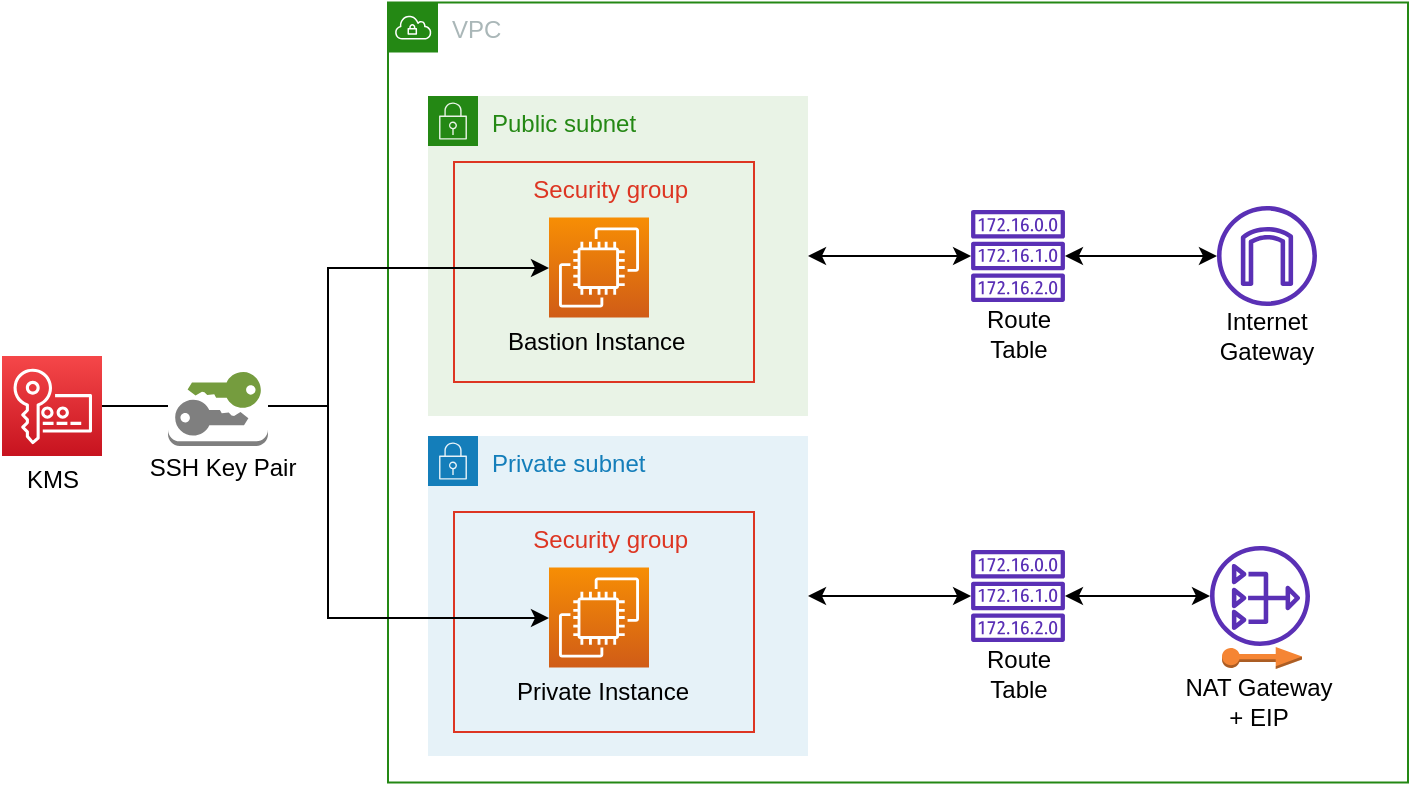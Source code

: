 <mxfile version="14.1.8" type="device"><diagram id="VrJSyCtyyk0UYBWMlAai" name="Page-1"><mxGraphModel dx="1086" dy="806" grid="1" gridSize="10" guides="1" tooltips="1" connect="1" arrows="1" fold="1" page="1" pageScale="1" pageWidth="850" pageHeight="1100" background="none" math="0" shadow="0"><root><mxCell id="0"/><mxCell id="1" parent="0"/><mxCell id="bcFsIT8lck_mqDseM0P0-5" value="" style="group" parent="1" vertex="1" connectable="0"><mxGeometry x="280" y="493.25" width="510" height="390" as="geometry"/></mxCell><mxCell id="lls4c6PotRuVWO8DvVIY-1" value="VPC" style="points=[[0,0],[0.25,0],[0.5,0],[0.75,0],[1,0],[1,0.25],[1,0.5],[1,0.75],[1,1],[0.75,1],[0.5,1],[0.25,1],[0,1],[0,0.75],[0,0.5],[0,0.25]];outlineConnect=0;gradientColor=none;html=1;whiteSpace=wrap;fontSize=12;fontStyle=0;shape=mxgraph.aws4.group;grIcon=mxgraph.aws4.group_vpc;strokeColor=#248814;fillColor=none;verticalAlign=top;align=left;spacingLeft=30;fontColor=#AAB7B8;dashed=0;" parent="bcFsIT8lck_mqDseM0P0-5" vertex="1"><mxGeometry width="510" height="390" as="geometry"/></mxCell><mxCell id="IHRR78HXV8qzn52dFFDT-18" value="" style="outlineConnect=0;fontColor=#232F3E;gradientColor=none;fillColor=#5A30B5;strokeColor=none;dashed=0;verticalLabelPosition=bottom;verticalAlign=top;align=center;html=1;fontSize=12;fontStyle=0;aspect=fixed;pointerEvents=1;shape=mxgraph.aws4.nat_gateway;" parent="bcFsIT8lck_mqDseM0P0-5" vertex="1"><mxGeometry x="411" y="271.75" width="50" height="50" as="geometry"/></mxCell><mxCell id="IHRR78HXV8qzn52dFFDT-19" value="NAT Gateway&lt;br&gt;+ EIP" style="text;html=1;resizable=0;autosize=1;align=center;verticalAlign=middle;points=[];fillColor=none;strokeColor=none;rounded=0;" parent="bcFsIT8lck_mqDseM0P0-5" vertex="1"><mxGeometry x="390" y="335.001" width="90" height="30" as="geometry"/></mxCell><mxCell id="IHRR78HXV8qzn52dFFDT-17" value="" style="outlineConnect=0;dashed=0;verticalLabelPosition=bottom;verticalAlign=top;align=center;html=1;shape=mxgraph.aws3.elastic_ip;fillColor=#F58534;gradientColor=none;" parent="bcFsIT8lck_mqDseM0P0-5" vertex="1"><mxGeometry x="417" y="322.26" width="40" height="10.98" as="geometry"/></mxCell><mxCell id="J8PbDbuoghye1igYl7Cn-11" style="edgeStyle=orthogonalEdgeStyle;rounded=0;orthogonalLoop=1;jettySize=auto;html=1;exitX=1;exitY=0.5;exitDx=0;exitDy=0;startArrow=classic;startFill=1;endArrow=classic;endFill=1;" parent="1" source="lls4c6PotRuVWO8DvVIY-3" target="J8PbDbuoghye1igYl7Cn-5" edge="1"><mxGeometry relative="1" as="geometry"/></mxCell><mxCell id="lls4c6PotRuVWO8DvVIY-3" value="Public subnet" style="points=[[0,0],[0.25,0],[0.5,0],[0.75,0],[1,0],[1,0.25],[1,0.5],[1,0.75],[1,1],[0.75,1],[0.5,1],[0.25,1],[0,1],[0,0.75],[0,0.5],[0,0.25]];outlineConnect=0;gradientColor=none;html=1;whiteSpace=wrap;fontSize=12;fontStyle=0;shape=mxgraph.aws4.group;grIcon=mxgraph.aws4.group_security_group;grStroke=0;strokeColor=#248814;fillColor=#E9F3E6;verticalAlign=top;align=left;spacingLeft=30;fontColor=#248814;dashed=0;" parent="1" vertex="1"><mxGeometry x="300" y="540" width="190" height="160" as="geometry"/></mxCell><mxCell id="IHRR78HXV8qzn52dFFDT-9" value="  Security group" style="fillColor=none;strokeColor=#DD3522;verticalAlign=top;fontStyle=0;fontColor=#DD3522;align=center;" parent="1" vertex="1"><mxGeometry x="313" y="573" width="150" height="110" as="geometry"/></mxCell><mxCell id="J8PbDbuoghye1igYl7Cn-17" style="edgeStyle=orthogonalEdgeStyle;rounded=0;orthogonalLoop=1;jettySize=auto;html=1;exitX=1;exitY=0.5;exitDx=0;exitDy=0;startArrow=classic;startFill=1;endArrow=classic;endFill=1;" parent="1" source="IHRR78HXV8qzn52dFFDT-1" target="J8PbDbuoghye1igYl7Cn-2" edge="1"><mxGeometry relative="1" as="geometry"/></mxCell><mxCell id="IHRR78HXV8qzn52dFFDT-1" value="Private subnet" style="points=[[0,0],[0.25,0],[0.5,0],[0.75,0],[1,0],[1,0.25],[1,0.5],[1,0.75],[1,1],[0.75,1],[0.5,1],[0.25,1],[0,1],[0,0.75],[0,0.5],[0,0.25]];outlineConnect=0;gradientColor=none;html=1;whiteSpace=wrap;fontSize=12;fontStyle=0;shape=mxgraph.aws4.group;grIcon=mxgraph.aws4.group_security_group;grStroke=0;strokeColor=#147EBA;fillColor=#E6F2F8;verticalAlign=top;align=left;spacingLeft=30;fontColor=#147EBA;dashed=0;" parent="1" vertex="1"><mxGeometry x="300" y="710" width="190" height="160" as="geometry"/></mxCell><mxCell id="IHRR78HXV8qzn52dFFDT-11" value="  Security group" style="fillColor=none;strokeColor=#DD3522;verticalAlign=top;fontStyle=0;fontColor=#DD3522;align=center;" parent="1" vertex="1"><mxGeometry x="313" y="748" width="150" height="110" as="geometry"/></mxCell><mxCell id="J8PbDbuoghye1igYl7Cn-1" value="" style="group" parent="1" vertex="1" connectable="0"><mxGeometry x="570" y="767" width="50" height="77" as="geometry"/></mxCell><mxCell id="J8PbDbuoghye1igYl7Cn-2" value="" style="outlineConnect=0;fontColor=#232F3E;gradientColor=none;fillColor=#5A30B5;strokeColor=none;dashed=0;verticalLabelPosition=bottom;verticalAlign=top;align=center;html=1;fontSize=12;fontStyle=0;aspect=fixed;pointerEvents=1;shape=mxgraph.aws4.route_table;" parent="J8PbDbuoghye1igYl7Cn-1" vertex="1"><mxGeometry x="1.4" width="47.21" height="46" as="geometry"/></mxCell><mxCell id="J8PbDbuoghye1igYl7Cn-3" value="Route&lt;br&gt;Table" style="text;html=1;resizable=0;autosize=1;align=center;verticalAlign=middle;points=[];fillColor=none;strokeColor=none;rounded=0;" parent="J8PbDbuoghye1igYl7Cn-1" vertex="1"><mxGeometry y="47" width="50" height="30" as="geometry"/></mxCell><mxCell id="J8PbDbuoghye1igYl7Cn-4" value="" style="group" parent="1" vertex="1" connectable="0"><mxGeometry x="570" y="597" width="50" height="77" as="geometry"/></mxCell><mxCell id="J8PbDbuoghye1igYl7Cn-5" value="" style="outlineConnect=0;fontColor=#232F3E;gradientColor=none;fillColor=#5A30B5;strokeColor=none;dashed=0;verticalLabelPosition=bottom;verticalAlign=top;align=center;html=1;fontSize=12;fontStyle=0;aspect=fixed;pointerEvents=1;shape=mxgraph.aws4.route_table;" parent="J8PbDbuoghye1igYl7Cn-4" vertex="1"><mxGeometry x="1.4" width="47.21" height="46" as="geometry"/></mxCell><mxCell id="J8PbDbuoghye1igYl7Cn-6" value="Route&lt;br&gt;Table" style="text;html=1;resizable=0;autosize=1;align=center;verticalAlign=middle;points=[];fillColor=none;strokeColor=none;rounded=0;" parent="J8PbDbuoghye1igYl7Cn-4" vertex="1"><mxGeometry y="47" width="50" height="30" as="geometry"/></mxCell><mxCell id="J8PbDbuoghye1igYl7Cn-15" value="" style="group" parent="1" vertex="1" connectable="0"><mxGeometry x="336.75" y="775.75" width="100" height="72.5" as="geometry"/></mxCell><mxCell id="IHRR78HXV8qzn52dFFDT-12" value="" style="outlineConnect=0;fontColor=#232F3E;gradientColor=#F78E04;gradientDirection=north;fillColor=#D05C17;strokeColor=#ffffff;dashed=0;verticalLabelPosition=bottom;verticalAlign=top;align=center;html=1;fontSize=12;fontStyle=0;aspect=fixed;shape=mxgraph.aws4.resourceIcon;resIcon=mxgraph.aws4.ec2;" parent="J8PbDbuoghye1igYl7Cn-15" vertex="1"><mxGeometry x="23.75" width="50" height="50" as="geometry"/></mxCell><mxCell id="IHRR78HXV8qzn52dFFDT-13" value="Private Instance" style="text;html=1;resizable=0;autosize=1;align=center;verticalAlign=middle;points=[];fillColor=none;strokeColor=none;rounded=0;" parent="J8PbDbuoghye1igYl7Cn-15" vertex="1"><mxGeometry y="52.5" width="100" height="20" as="geometry"/></mxCell><mxCell id="J8PbDbuoghye1igYl7Cn-16" value="" style="group" parent="1" vertex="1" connectable="0"><mxGeometry x="337.75" y="600.75" width="100" height="72.25" as="geometry"/></mxCell><mxCell id="77z5uRKux0K7pmdnF5RB-4" value="Bastion Instance" style="text;html=1;resizable=0;autosize=1;align=left;verticalAlign=middle;points=[];fillColor=none;strokeColor=none;rounded=0;" parent="J8PbDbuoghye1igYl7Cn-16" vertex="1"><mxGeometry y="52.25" width="100" height="20" as="geometry"/></mxCell><mxCell id="lls4c6PotRuVWO8DvVIY-4" value="" style="outlineConnect=0;fontColor=#232F3E;gradientColor=#F78E04;gradientDirection=north;fillColor=#D05C17;strokeColor=#ffffff;dashed=0;verticalLabelPosition=bottom;verticalAlign=top;align=center;html=1;fontSize=12;fontStyle=0;aspect=fixed;shape=mxgraph.aws4.resourceIcon;resIcon=mxgraph.aws4.ec2;" parent="J8PbDbuoghye1igYl7Cn-16" vertex="1"><mxGeometry x="22.75" width="50" height="50" as="geometry"/></mxCell><mxCell id="J8PbDbuoghye1igYl7Cn-18" style="edgeStyle=orthogonalEdgeStyle;rounded=0;orthogonalLoop=1;jettySize=auto;html=1;startArrow=classic;startFill=1;endArrow=classic;endFill=1;" parent="1" source="J8PbDbuoghye1igYl7Cn-2" target="IHRR78HXV8qzn52dFFDT-18" edge="1"><mxGeometry relative="1" as="geometry"/></mxCell><mxCell id="J8PbDbuoghye1igYl7Cn-26" value="+" style="group" parent="1" vertex="1" connectable="0"><mxGeometry x="87" y="670" width="50" height="72" as="geometry"/></mxCell><mxCell id="J8PbDbuoghye1igYl7Cn-19" value="" style="outlineConnect=0;fontColor=#232F3E;gradientColor=#F54749;gradientDirection=north;fillColor=#C7131F;strokeColor=#ffffff;dashed=0;verticalLabelPosition=bottom;verticalAlign=top;align=center;html=1;fontSize=12;fontStyle=0;aspect=fixed;shape=mxgraph.aws4.resourceIcon;resIcon=mxgraph.aws4.key_management_service;" parent="J8PbDbuoghye1igYl7Cn-26" vertex="1"><mxGeometry width="50" height="50" as="geometry"/></mxCell><mxCell id="J8PbDbuoghye1igYl7Cn-24" value="KMS" style="text;html=1;resizable=0;autosize=1;align=center;verticalAlign=middle;points=[];fillColor=none;strokeColor=none;rounded=0;" parent="J8PbDbuoghye1igYl7Cn-26" vertex="1"><mxGeometry x="5" y="52" width="40" height="20" as="geometry"/></mxCell><mxCell id="bcFsIT8lck_mqDseM0P0-1" value="" style="group" parent="1" vertex="1" connectable="0"><mxGeometry x="689" y="595" width="60" height="80.421" as="geometry"/></mxCell><mxCell id="bcFsIT8lck_mqDseM0P0-2" value="" style="outlineConnect=0;fontColor=#232F3E;fillColor=#5A30B5;strokeColor=none;dashed=0;verticalLabelPosition=bottom;verticalAlign=top;align=center;html=1;fontSize=12;fontStyle=0;aspect=fixed;pointerEvents=1;shape=mxgraph.aws4.internet_gateway;sketch=0;" parent="bcFsIT8lck_mqDseM0P0-1" vertex="1"><mxGeometry x="5.486" width="50" height="50" as="geometry"/></mxCell><mxCell id="bcFsIT8lck_mqDseM0P0-3" value="Internet&lt;br&gt;Gateway" style="text;html=1;resizable=0;autosize=1;align=center;verticalAlign=middle;points=[];fillColor=none;strokeColor=none;rounded=0;" parent="bcFsIT8lck_mqDseM0P0-1" vertex="1"><mxGeometry y="50.421" width="60" height="30" as="geometry"/></mxCell><mxCell id="bcFsIT8lck_mqDseM0P0-4" style="edgeStyle=orthogonalEdgeStyle;rounded=0;orthogonalLoop=1;jettySize=auto;html=1;startArrow=classic;startFill=1;endArrow=classic;endFill=1;" parent="1" source="J8PbDbuoghye1igYl7Cn-5" target="bcFsIT8lck_mqDseM0P0-2" edge="1"><mxGeometry relative="1" as="geometry"/></mxCell><mxCell id="cwuOjJ-FEphWzm36WpZ0-2" value="" style="group" parent="1" vertex="1" connectable="0"><mxGeometry x="152" y="674" width="90" height="62.33" as="geometry"/></mxCell><mxCell id="cwuOjJ-FEphWzm36WpZ0-1" value="" style="outlineConnect=0;dashed=0;verticalLabelPosition=bottom;verticalAlign=top;align=center;html=1;shape=mxgraph.aws3.long_term_security_credential;fillColor=#ffffff;gradientColor=none;aspect=fixed;" parent="cwuOjJ-FEphWzm36WpZ0-2" vertex="1"><mxGeometry x="18" y="1" width="50" height="40" as="geometry"/></mxCell><mxCell id="J8PbDbuoghye1igYl7Cn-25" value="SSH Key Pair" style="text;html=1;resizable=0;autosize=1;align=center;verticalAlign=middle;points=[];fillColor=none;strokeColor=none;rounded=0;" parent="cwuOjJ-FEphWzm36WpZ0-2" vertex="1"><mxGeometry y="42.33" width="90" height="20" as="geometry"/></mxCell><mxCell id="cwuOjJ-FEphWzm36WpZ0-3" style="edgeStyle=orthogonalEdgeStyle;rounded=0;orthogonalLoop=1;jettySize=auto;html=1;entryX=0;entryY=0.5;entryDx=0;entryDy=0;entryPerimeter=0;startArrow=none;startFill=0;endArrow=none;endFill=0;" parent="1" source="J8PbDbuoghye1igYl7Cn-19" target="cwuOjJ-FEphWzm36WpZ0-1" edge="1"><mxGeometry relative="1" as="geometry"/></mxCell><mxCell id="cwuOjJ-FEphWzm36WpZ0-4" style="edgeStyle=orthogonalEdgeStyle;rounded=0;orthogonalLoop=1;jettySize=auto;html=1;startArrow=none;startFill=0;endArrow=classic;endFill=1;" parent="1" source="cwuOjJ-FEphWzm36WpZ0-1" target="IHRR78HXV8qzn52dFFDT-12" edge="1"><mxGeometry relative="1" as="geometry"><Array as="points"><mxPoint x="250" y="695"/><mxPoint x="250" y="801"/></Array></mxGeometry></mxCell><mxCell id="cwuOjJ-FEphWzm36WpZ0-5" style="edgeStyle=orthogonalEdgeStyle;rounded=0;orthogonalLoop=1;jettySize=auto;html=1;startArrow=none;startFill=0;endArrow=classic;endFill=1;" parent="1" source="cwuOjJ-FEphWzm36WpZ0-1" target="lls4c6PotRuVWO8DvVIY-4" edge="1"><mxGeometry relative="1" as="geometry"><Array as="points"><mxPoint x="250" y="695"/><mxPoint x="250" y="626"/></Array></mxGeometry></mxCell></root></mxGraphModel></diagram></mxfile>